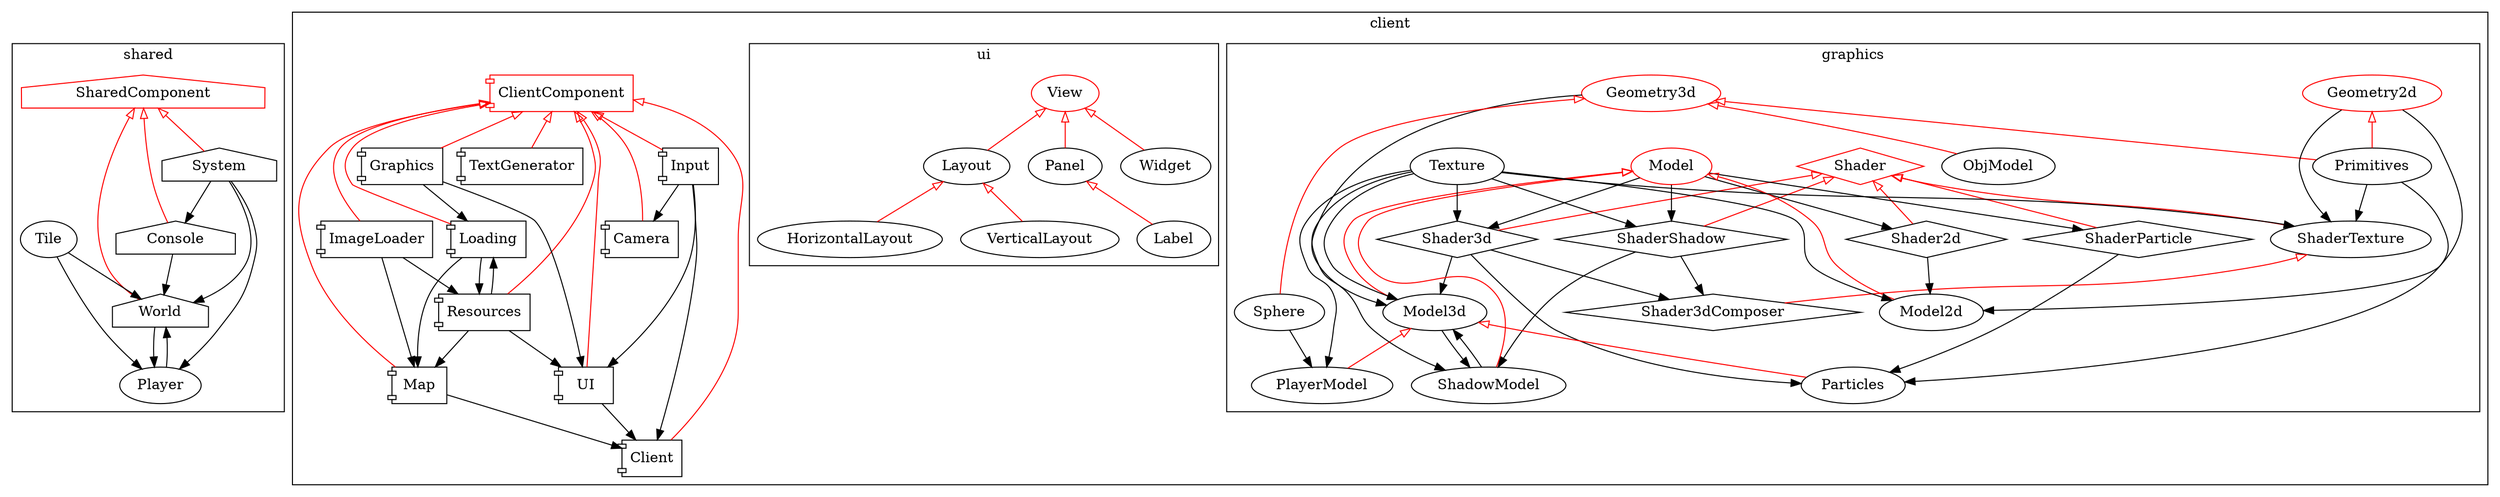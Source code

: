  digraph tee3d {
 	subgraph cluster_0 {
 		label="shared";
 		SharedComponent [shape=house color=red];
 		Console [shape=house];
	 	System [shape=house];
	 	World [shape=house];
	 	Tile;
	 	Player;
		SharedComponent->Console[color=red arrowhead=none arrowtail=empty dir=back];
		SharedComponent->System[color=red arrowhead=none arrowtail=empty dir=back];
		SharedComponent->World[color=red arrowhead=none arrowtail=empty dir=back];
		World->Player;
		System->Player;
		Tile->Player;
		Player->World;
		Tile->World;
		Console->World;
		System->World;
		System->Console;
 	}
 	subgraph cluster_1 {
 		label="client";
	 	ClientComponent [shape=component color=red];
	 	Client [shape=component];
	 	Graphics [shape=component];
	 	Camera [shape=component];
	 	Resources [shape=component];
	 	Input [shape=component];
	 	Map [shape=component];
	 	TextGenerator [shape=component];
	 	ImageLoader [shape=component];
	 	Loading [shape=component];
	 	UI [shape=component];

		ClientComponent->Camera[color=red arrowhead=none arrowtail=empty dir=back];
		ClientComponent->Client[color=red arrowhead=none arrowtail=empty dir=back];
		ClientComponent->Graphics[color=red arrowhead=none arrowtail=empty dir=back];
		ClientComponent->Resources[color=red arrowhead=none arrowtail=empty dir=back];
		ClientComponent->Input[color=red arrowhead=none arrowtail=empty dir=back];
		ClientComponent->Map[color=red arrowhead=none arrowtail=empty dir=back];
		ClientComponent->TextGenerator[color=red arrowhead=none arrowtail=empty dir=back];
		ClientComponent->ImageLoader[color=red arrowhead=none arrowtail=empty dir=back];
		ClientComponent->Loading[color=red arrowhead=none arrowtail=empty dir=back];
		ClientComponent->UI[color=red arrowhead=none arrowtail=empty dir=back];

		Input->Client;
		Input->Camera;
		ImageLoader->Map;
		ImageLoader->Resources->Map;
		Loading->Map;
		Loading->Resources;
		Graphics->Loading;
		Resources->Loading;
		Graphics->UI;
		Resources->UI;
		Input->UI;
		UI->Client;
		Map->Client;

	 	subgraph cluster_2 {
	 		label="graphics";
			Shader [shape=diamond color=red];
			Shader3d [shape=diamond];
			Shader3dComposer [shape=diamond];
			ShaderTexture;
			ShaderShadow [shape=diamond];
			Shader2d [shape=diamond];
			ShaderParticle [shape=diamond];
			Model [color=red];
			Geometry3d[color=red];
			Geometry2d[color=red];
			Model3d;
			Model2d;
			ShadowModel;
			PlayerModel;
			Particles;
			ObjModel;
			Primitives;
			Sphere;
			Texture;
			Model->Model3d->PlayerModel[color=red arrowhead=none arrowtail=empty dir=back];
			Model->ShadowModel[color=red arrowhead=none arrowtail=empty dir=back];
			Model->Model2d[color=red arrowhead=none arrowtail=empty dir=back];
			Shader->Shader3d[color=red arrowhead=none arrowtail=empty dir=back];
			Shader->ShaderTexture->Shader3dComposer[color=red arrowhead=none arrowtail=empty dir=back];
			Shader->ShaderShadow[color=red arrowhead=none arrowtail=empty dir=back];
			Shader->ShaderParticle[color=red arrowhead=none arrowtail=empty dir=back];
			Shader->Shader2d[color=red arrowhead=none arrowtail=empty dir=back];
			Geometry3d->ObjModel[color=red arrowhead=none arrowtail=empty dir=back];
			Geometry3d->Primitives[color=red arrowhead=none arrowtail=empty dir=back];
			Geometry3d->Sphere[color=red arrowhead=none arrowtail=empty dir=back];
			Geometry2d->Primitives[color=red arrowhead=none arrowtail=empty dir=back];
			Model3d->Particles[color=red arrowhead=none arrowtail=empty dir=back];

			Shader3d->Model3d;
			Texture->Model3d;
			ShadowModel->Model3d;
			Geometry3d->Model3d;
			Shader2d->Model2d;
			Texture->Model2d;
			Geometry2d->Model2d;
			Texture->PlayerModel;
			Sphere->PlayerModel;
			Model->Shader3d;
			Texture->Shader3d;
			Model->Shader2d;
			Texture->ShaderShadow;
			Model->ShaderShadow;
			Model->ShaderParticle;
			Model3d->ShadowModel;
			ShaderShadow->ShadowModel;
			Texture->ShadowModel;
			Shader3d->Particles;
			ShaderParticle->Particles;
			Primitives->Particles;
			Shader3d->Shader3dComposer;
			ShaderShadow->Shader3dComposer;
			Geometry2d->ShaderTexture;
			Primitives->ShaderTexture;
			Texture->ShaderTexture;
	 	}
	 	/*
		Graphics->Model3d;
		Graphics->Model2d;
		Resources->PlayerModel;
		Camera->Shader3d;
		Graphics->Shader3d;
		Graphics->Shader2d;``
		Shader->Graphics;
		Camera->ShaderShadow;
		Graphics->ShaderShadow;
		Camera->ShaderParticle;
		Graphics->ShaderParticle;
		Loading->PlayerModel;

		PlayerModel->Resources;
		Texture->Resources;
		Model3d->Resources;
		Primitives->Resources;
		ObjModel->Resources;
		Model3d->Map;
		PlayerModel->Map;
		Primitives->Map;
		Texture->TextGenerator;
		Texture->ImageLoader;
		Model2d->Loading;
		Primitives->Loading;
		*/
		subgraph cluster_3 {
			label="ui";
			View[color=red];
			Layout;
			Panel;
			Label;
			HorizontalLayout;
			VerticalLayout;
			Widget;
			View->Layout->HorizontalLayout[color=red arrowhead=none arrowtail=empty dir=back];
			Layout->VerticalLayout[color=red arrowhead=none arrowtail=empty dir=back];
			View->Panel[color=red arrowhead=none arrowtail=empty dir=back];
			Panel->Label[color=red arrowhead=none arrowtail=empty dir=back];
			View->Widget[color=red arrowhead=none arrowtail=empty dir=back];
		}
		/*
		Texture->Panel;
		Model2d->Panel;
		Primitives->Panel;
		Texture->Label;

		UI->View;
		TextGenerator->Label;
		Graphics->Label;

		Layout->UI;
		Panel->UI;
		*/
 	}
 	/*
	SharedComponent->ClientComponent[color=red arrowhead=none arrowtail=empty dir=back];
	System->Camera;
	Map->Client;
	Console->Client;
	Console->Graphics;
	System->Resources;
	World->Map;
	Tile->Map;
	Console->TextGenerator;
	System->TextGenerator;
	Console->ImageLoader;
	System->ImageLoader;
	System->Loading;

		Player->PlayerModel;
		System->PlayerModel;
		Console->Shader;
		System->Shader;
		System->Texture;
		Graphics->Texture;
		System->ObjModel;
		System->ShaderParticle;
		*/
}
